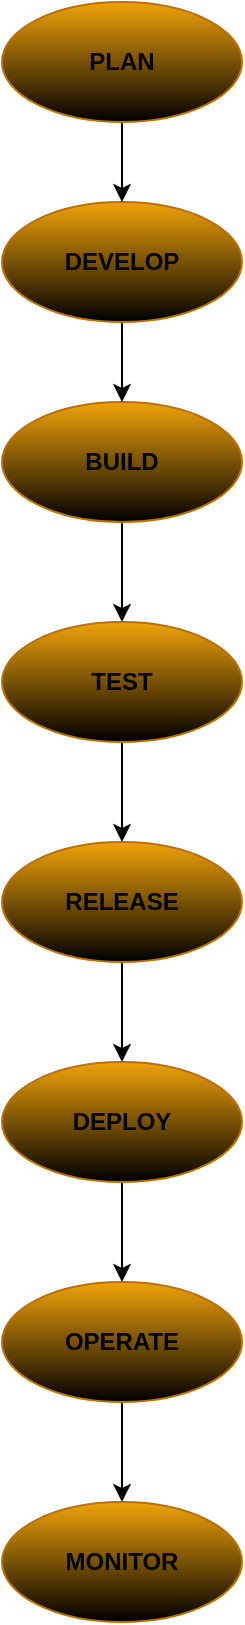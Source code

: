 <mxfile version="28.0.7">
  <diagram name="Page-1" id="d_gTWJkHQtq6hTqlilIR">
    <mxGraphModel dx="534" dy="446" grid="1" gridSize="10" guides="1" tooltips="1" connect="1" arrows="1" fold="1" page="1" pageScale="1" pageWidth="850" pageHeight="1100" math="0" shadow="0">
      <root>
        <mxCell id="0" />
        <mxCell id="1" parent="0" />
        <mxCell id="Y0-HIklbiw6NhuluLYWq-12" style="edgeStyle=orthogonalEdgeStyle;rounded=0;orthogonalLoop=1;jettySize=auto;html=1;exitX=0.5;exitY=1;exitDx=0;exitDy=0;entryX=0.5;entryY=0;entryDx=0;entryDy=0;" edge="1" parent="1" source="Y0-HIklbiw6NhuluLYWq-1" target="Y0-HIklbiw6NhuluLYWq-5">
          <mxGeometry relative="1" as="geometry" />
        </mxCell>
        <mxCell id="Y0-HIklbiw6NhuluLYWq-1" value="BUILD" style="ellipse;whiteSpace=wrap;html=1;fillColor=#f0a30a;fontColor=light-dark(#000000, #170202);strokeColor=#BD7000;gradientColor=default;fontStyle=1" vertex="1" parent="1">
          <mxGeometry x="270" y="220" width="120" height="60" as="geometry" />
        </mxCell>
        <mxCell id="Y0-HIklbiw6NhuluLYWq-11" style="edgeStyle=orthogonalEdgeStyle;rounded=0;orthogonalLoop=1;jettySize=auto;html=1;exitX=0.5;exitY=1;exitDx=0;exitDy=0;entryX=0.5;entryY=0;entryDx=0;entryDy=0;" edge="1" parent="1" source="Y0-HIklbiw6NhuluLYWq-2" target="Y0-HIklbiw6NhuluLYWq-1">
          <mxGeometry relative="1" as="geometry" />
        </mxCell>
        <mxCell id="Y0-HIklbiw6NhuluLYWq-2" value="DEVELOP" style="ellipse;whiteSpace=wrap;html=1;fillColor=#f0a30a;fontColor=light-dark(#000000, #180101);strokeColor=#BD7000;gradientColor=default;fontStyle=1" vertex="1" parent="1">
          <mxGeometry x="270" y="120" width="120" height="60" as="geometry" />
        </mxCell>
        <mxCell id="Y0-HIklbiw6NhuluLYWq-10" style="edgeStyle=orthogonalEdgeStyle;rounded=0;orthogonalLoop=1;jettySize=auto;html=1;exitX=0.5;exitY=1;exitDx=0;exitDy=0;entryX=0.5;entryY=0;entryDx=0;entryDy=0;" edge="1" parent="1" source="Y0-HIklbiw6NhuluLYWq-3" target="Y0-HIklbiw6NhuluLYWq-2">
          <mxGeometry relative="1" as="geometry" />
        </mxCell>
        <mxCell id="Y0-HIklbiw6NhuluLYWq-3" value="PLAN" style="ellipse;whiteSpace=wrap;html=1;fillColor=#f0a30a;strokeColor=#BD7000;fontColor=light-dark(#000000,#0A0A0A);gradientColor=default;fontStyle=1" vertex="1" parent="1">
          <mxGeometry x="270" y="20" width="120" height="60" as="geometry" />
        </mxCell>
        <mxCell id="Y0-HIklbiw6NhuluLYWq-13" style="edgeStyle=orthogonalEdgeStyle;rounded=0;orthogonalLoop=1;jettySize=auto;html=1;exitX=0.5;exitY=1;exitDx=0;exitDy=0;entryX=0.5;entryY=0;entryDx=0;entryDy=0;" edge="1" parent="1" source="Y0-HIklbiw6NhuluLYWq-5" target="Y0-HIklbiw6NhuluLYWq-6">
          <mxGeometry relative="1" as="geometry" />
        </mxCell>
        <mxCell id="Y0-HIklbiw6NhuluLYWq-5" value="TEST" style="ellipse;whiteSpace=wrap;html=1;fillColor=#f0a30a;fontColor=light-dark(#000000, #130606);strokeColor=#BD7000;gradientColor=default;fontStyle=1" vertex="1" parent="1">
          <mxGeometry x="270" y="330" width="120" height="60" as="geometry" />
        </mxCell>
        <mxCell id="Y0-HIklbiw6NhuluLYWq-14" style="edgeStyle=orthogonalEdgeStyle;rounded=0;orthogonalLoop=1;jettySize=auto;html=1;exitX=0.5;exitY=1;exitDx=0;exitDy=0;entryX=0.5;entryY=0;entryDx=0;entryDy=0;" edge="1" parent="1" source="Y0-HIklbiw6NhuluLYWq-6" target="Y0-HIklbiw6NhuluLYWq-7">
          <mxGeometry relative="1" as="geometry" />
        </mxCell>
        <mxCell id="Y0-HIklbiw6NhuluLYWq-6" value="RELEASE" style="ellipse;whiteSpace=wrap;html=1;fillColor=#f0a30a;fontColor=light-dark(#000000,#000000);strokeColor=#BD7000;gradientColor=default;fontStyle=1" vertex="1" parent="1">
          <mxGeometry x="270" y="440" width="120" height="60" as="geometry" />
        </mxCell>
        <mxCell id="Y0-HIklbiw6NhuluLYWq-15" style="edgeStyle=orthogonalEdgeStyle;rounded=0;orthogonalLoop=1;jettySize=auto;html=1;exitX=0.5;exitY=1;exitDx=0;exitDy=0;entryX=0.5;entryY=0;entryDx=0;entryDy=0;" edge="1" parent="1" source="Y0-HIklbiw6NhuluLYWq-7" target="Y0-HIklbiw6NhuluLYWq-8">
          <mxGeometry relative="1" as="geometry" />
        </mxCell>
        <mxCell id="Y0-HIklbiw6NhuluLYWq-7" value="DEPLOY" style="ellipse;whiteSpace=wrap;html=1;fillColor=#f0a30a;fontColor=light-dark(#000000,#000000);strokeColor=#BD7000;gradientColor=default;fontStyle=1" vertex="1" parent="1">
          <mxGeometry x="270" y="550" width="120" height="60" as="geometry" />
        </mxCell>
        <mxCell id="Y0-HIklbiw6NhuluLYWq-16" style="edgeStyle=orthogonalEdgeStyle;rounded=0;orthogonalLoop=1;jettySize=auto;html=1;exitX=0.5;exitY=1;exitDx=0;exitDy=0;entryX=0.5;entryY=0;entryDx=0;entryDy=0;" edge="1" parent="1" source="Y0-HIklbiw6NhuluLYWq-8" target="Y0-HIklbiw6NhuluLYWq-9">
          <mxGeometry relative="1" as="geometry" />
        </mxCell>
        <mxCell id="Y0-HIklbiw6NhuluLYWq-8" value="OPERATE" style="ellipse;whiteSpace=wrap;html=1;fillColor=#f0a30a;fontColor=light-dark(#000000,#000000);strokeColor=#BD7000;gradientColor=default;fontStyle=1" vertex="1" parent="1">
          <mxGeometry x="270" y="660" width="120" height="60" as="geometry" />
        </mxCell>
        <mxCell id="Y0-HIklbiw6NhuluLYWq-9" value="MONITOR" style="ellipse;whiteSpace=wrap;html=1;fillColor=#f0a30a;fontColor=light-dark(#000000,#000000);strokeColor=#BD7000;gradientColor=default;fontStyle=1" vertex="1" parent="1">
          <mxGeometry x="270" y="770" width="120" height="60" as="geometry" />
        </mxCell>
      </root>
    </mxGraphModel>
  </diagram>
</mxfile>
